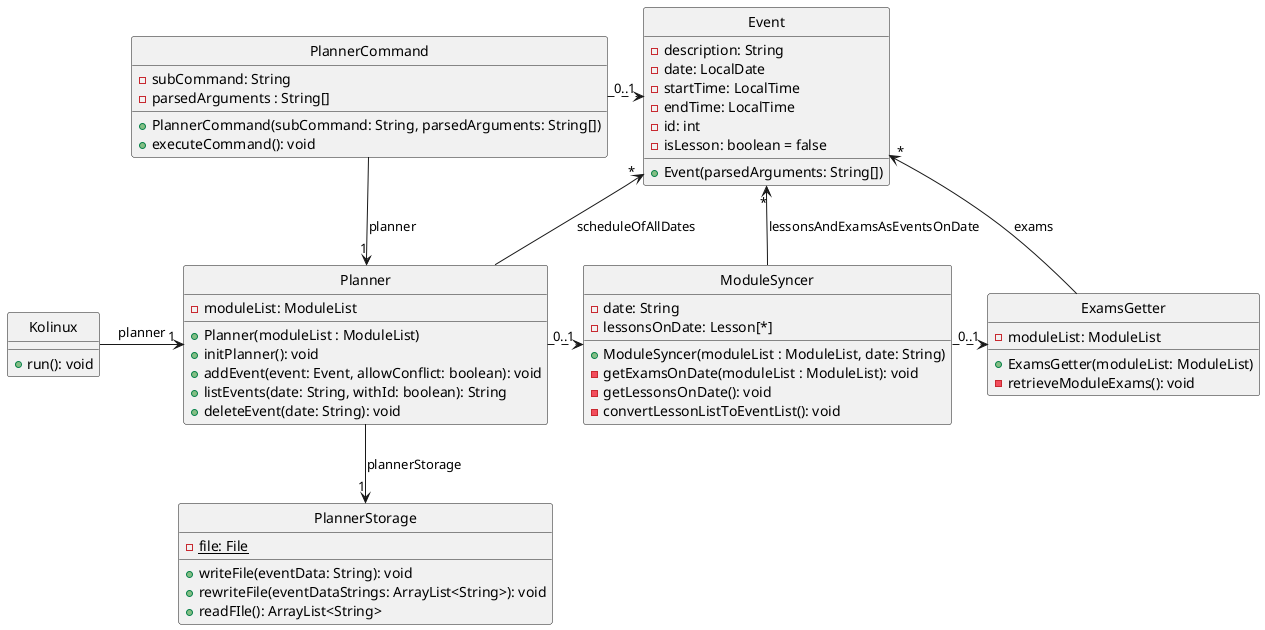 @startuml
'https://plantuml.com/class-diagram

hide circle

class PlannerCommand {
    - subCommand: String
    - parsedArguments : String[]
    + PlannerCommand(subCommand: String, parsedArguments: String[])
    + executeCommand(): void
}

class Kolinux {
    + run(): void
}

class Planner {
    - moduleList: ModuleList
    + Planner(moduleList : ModuleList)
    + initPlanner(): void
    + addEvent(event: Event, allowConflict: boolean): void
    + listEvents(date: String, withId: boolean): String
    + deleteEvent(date: String): void
}

class Event {
    - description: String
    - date: LocalDate
    - startTime: LocalTime
    - endTime: LocalTime
    - id: int
    - isLesson: boolean = false
    + Event(parsedArguments: String[])
}

class PlannerStorage {
    - {static} file: File
    + writeFile(eventData: String): void
    + rewriteFile(eventDataStrings: ArrayList<String>): void
    + readFIle(): ArrayList<String>
}

class ModuleSyncer {
    - date: String
    - lessonsOnDate: Lesson[*]
    + ModuleSyncer(moduleList : ModuleList, date: String)
    - getExamsOnDate(moduleList : ModuleList): void
    - getLessonsOnDate(): void
    - convertLessonListToEventList(): void
}

class ExamsGetter {
    - moduleList: ModuleList
    + ExamsGetter(moduleList: ModuleList)
    - retrieveModuleExams(): void
}

PlannerCommand --> "1" Planner : planner
Kolinux -> "1" Planner : planner
Planner --> "1" PlannerStorage : plannerStorage
Planner .> "0..1" ModuleSyncer
ModuleSyncer .> "0..1" ExamsGetter
PlannerCommand .> "0..1" Event
Event "*" <-- ModuleSyncer : lessonsAndExamsAsEventsOnDate
Event "*" <-- ExamsGetter : exams
Event "*" <- Planner : scheduleOfAllDates

@enduml